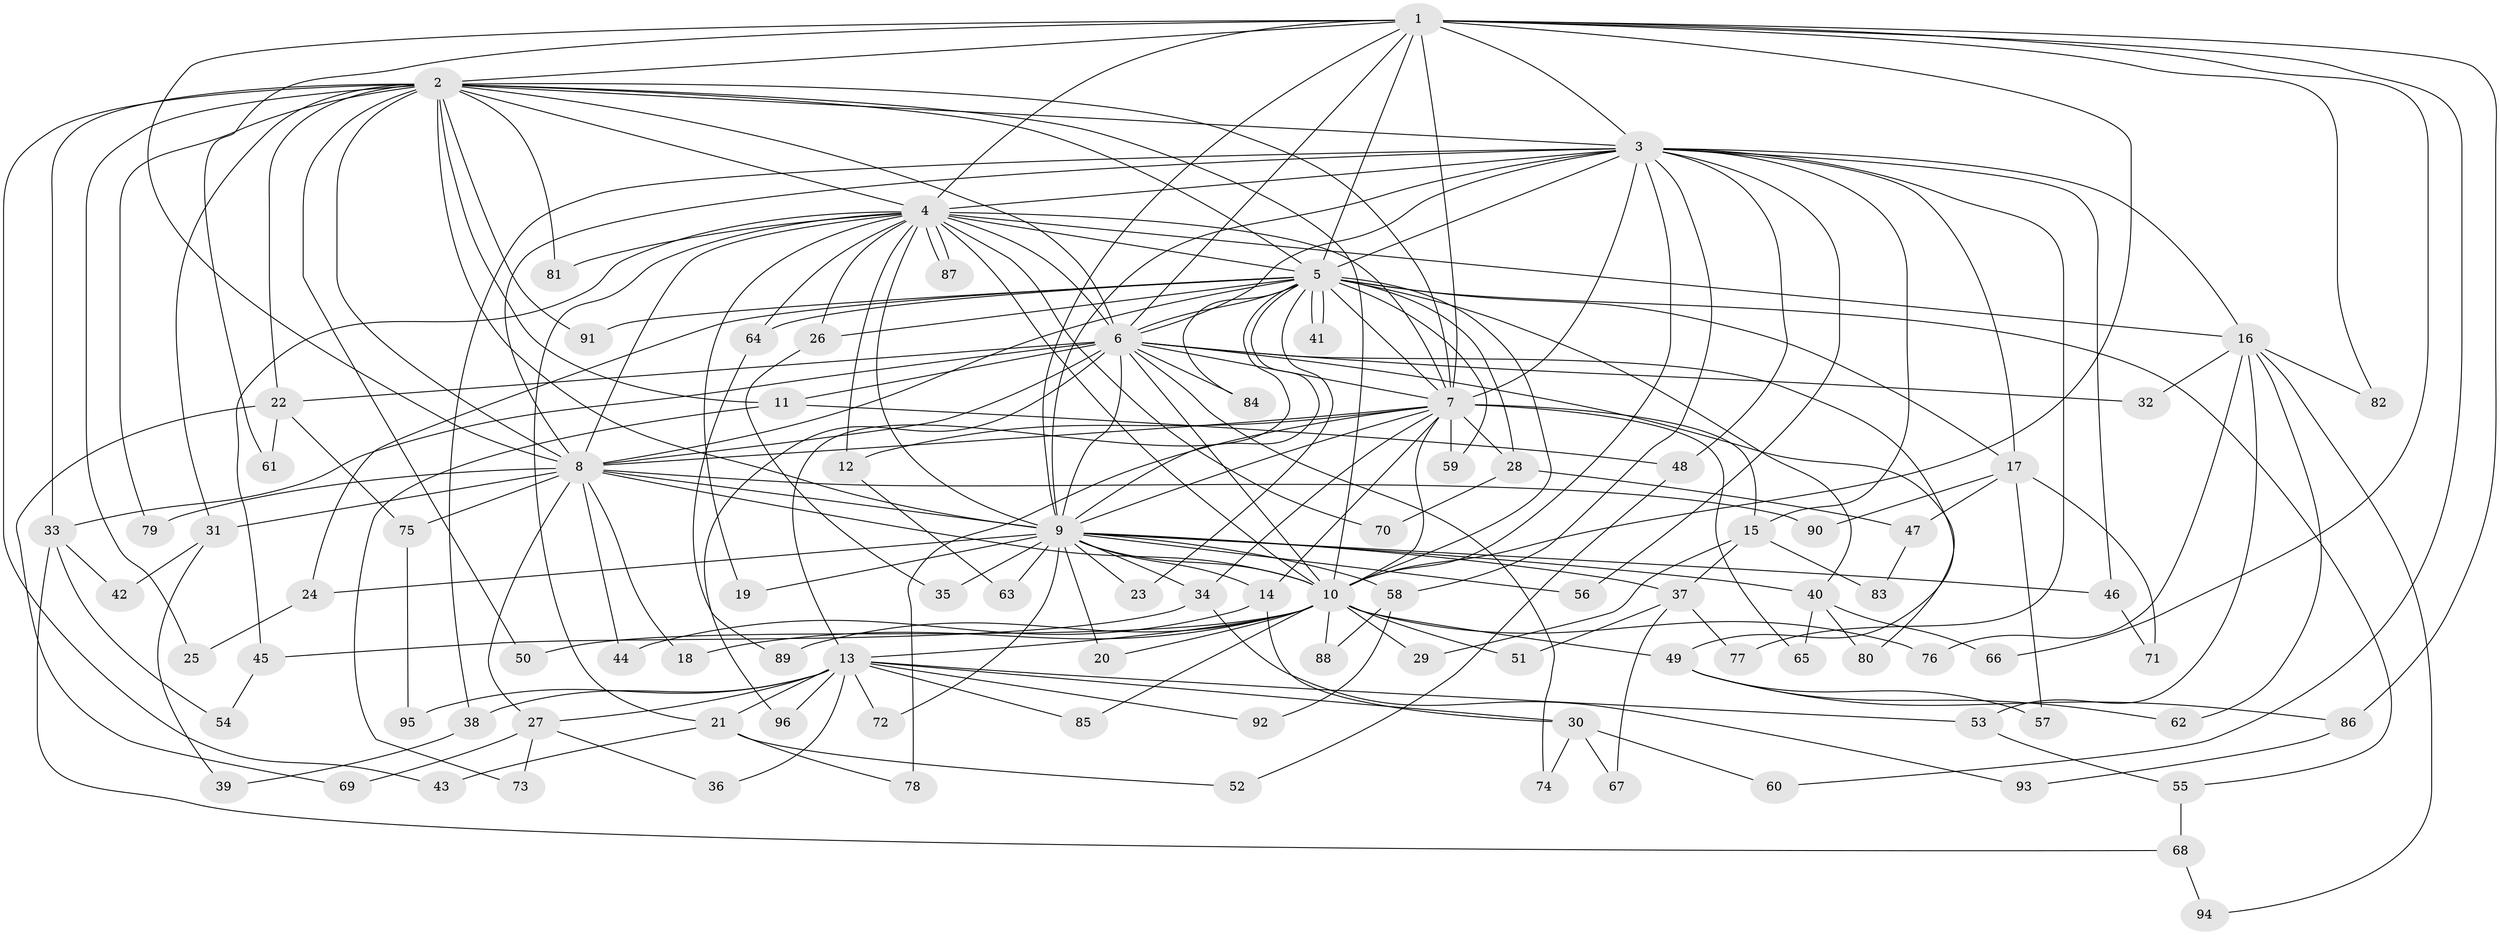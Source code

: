 // coarse degree distribution, {21: 0.020833333333333332, 15: 0.041666666666666664, 13: 0.041666666666666664, 22: 0.020833333333333332, 17: 0.020833333333333332, 4: 0.125, 3: 0.25, 5: 0.020833333333333332, 7: 0.0625, 6: 0.08333333333333333, 2: 0.2708333333333333, 1: 0.041666666666666664}
// Generated by graph-tools (version 1.1) at 2025/49/03/04/25 22:49:19]
// undirected, 96 vertices, 217 edges
graph export_dot {
  node [color=gray90,style=filled];
  1;
  2;
  3;
  4;
  5;
  6;
  7;
  8;
  9;
  10;
  11;
  12;
  13;
  14;
  15;
  16;
  17;
  18;
  19;
  20;
  21;
  22;
  23;
  24;
  25;
  26;
  27;
  28;
  29;
  30;
  31;
  32;
  33;
  34;
  35;
  36;
  37;
  38;
  39;
  40;
  41;
  42;
  43;
  44;
  45;
  46;
  47;
  48;
  49;
  50;
  51;
  52;
  53;
  54;
  55;
  56;
  57;
  58;
  59;
  60;
  61;
  62;
  63;
  64;
  65;
  66;
  67;
  68;
  69;
  70;
  71;
  72;
  73;
  74;
  75;
  76;
  77;
  78;
  79;
  80;
  81;
  82;
  83;
  84;
  85;
  86;
  87;
  88;
  89;
  90;
  91;
  92;
  93;
  94;
  95;
  96;
  1 -- 2;
  1 -- 3;
  1 -- 4;
  1 -- 5;
  1 -- 6;
  1 -- 7;
  1 -- 8;
  1 -- 9;
  1 -- 10;
  1 -- 60;
  1 -- 61;
  1 -- 66;
  1 -- 82;
  1 -- 86;
  2 -- 3;
  2 -- 4;
  2 -- 5;
  2 -- 6;
  2 -- 7;
  2 -- 8;
  2 -- 9;
  2 -- 10;
  2 -- 11;
  2 -- 22;
  2 -- 25;
  2 -- 31;
  2 -- 33;
  2 -- 43;
  2 -- 50;
  2 -- 79;
  2 -- 81;
  2 -- 91;
  3 -- 4;
  3 -- 5;
  3 -- 6;
  3 -- 7;
  3 -- 8;
  3 -- 9;
  3 -- 10;
  3 -- 15;
  3 -- 16;
  3 -- 17;
  3 -- 38;
  3 -- 46;
  3 -- 48;
  3 -- 56;
  3 -- 58;
  3 -- 77;
  4 -- 5;
  4 -- 6;
  4 -- 7;
  4 -- 8;
  4 -- 9;
  4 -- 10;
  4 -- 12;
  4 -- 16;
  4 -- 19;
  4 -- 21;
  4 -- 26;
  4 -- 45;
  4 -- 64;
  4 -- 70;
  4 -- 81;
  4 -- 87;
  4 -- 87;
  5 -- 6;
  5 -- 7;
  5 -- 8;
  5 -- 9;
  5 -- 10;
  5 -- 13;
  5 -- 17;
  5 -- 23;
  5 -- 24;
  5 -- 26;
  5 -- 28;
  5 -- 40;
  5 -- 41;
  5 -- 41;
  5 -- 55;
  5 -- 59;
  5 -- 64;
  5 -- 84;
  5 -- 91;
  6 -- 7;
  6 -- 8;
  6 -- 9;
  6 -- 10;
  6 -- 11;
  6 -- 22;
  6 -- 32;
  6 -- 33;
  6 -- 49;
  6 -- 74;
  6 -- 80;
  6 -- 84;
  6 -- 96;
  7 -- 8;
  7 -- 9;
  7 -- 10;
  7 -- 12;
  7 -- 14;
  7 -- 15;
  7 -- 28;
  7 -- 34;
  7 -- 59;
  7 -- 65;
  7 -- 78;
  8 -- 9;
  8 -- 10;
  8 -- 18;
  8 -- 27;
  8 -- 31;
  8 -- 44;
  8 -- 75;
  8 -- 79;
  8 -- 90;
  9 -- 10;
  9 -- 14;
  9 -- 19;
  9 -- 20;
  9 -- 23;
  9 -- 24;
  9 -- 34;
  9 -- 35;
  9 -- 37;
  9 -- 40;
  9 -- 46;
  9 -- 56;
  9 -- 58;
  9 -- 63;
  9 -- 72;
  10 -- 13;
  10 -- 18;
  10 -- 20;
  10 -- 29;
  10 -- 49;
  10 -- 50;
  10 -- 51;
  10 -- 76;
  10 -- 85;
  10 -- 88;
  10 -- 89;
  11 -- 48;
  11 -- 73;
  12 -- 63;
  13 -- 21;
  13 -- 27;
  13 -- 30;
  13 -- 36;
  13 -- 38;
  13 -- 53;
  13 -- 72;
  13 -- 85;
  13 -- 92;
  13 -- 95;
  13 -- 96;
  14 -- 30;
  14 -- 44;
  15 -- 29;
  15 -- 37;
  15 -- 83;
  16 -- 32;
  16 -- 53;
  16 -- 62;
  16 -- 76;
  16 -- 82;
  16 -- 94;
  17 -- 47;
  17 -- 57;
  17 -- 71;
  17 -- 90;
  21 -- 43;
  21 -- 52;
  21 -- 78;
  22 -- 61;
  22 -- 69;
  22 -- 75;
  24 -- 25;
  26 -- 35;
  27 -- 36;
  27 -- 69;
  27 -- 73;
  28 -- 47;
  28 -- 70;
  30 -- 60;
  30 -- 67;
  30 -- 74;
  31 -- 39;
  31 -- 42;
  33 -- 42;
  33 -- 54;
  33 -- 68;
  34 -- 45;
  34 -- 93;
  37 -- 51;
  37 -- 67;
  37 -- 77;
  38 -- 39;
  40 -- 65;
  40 -- 66;
  40 -- 80;
  45 -- 54;
  46 -- 71;
  47 -- 83;
  48 -- 52;
  49 -- 57;
  49 -- 62;
  49 -- 86;
  53 -- 55;
  55 -- 68;
  58 -- 88;
  58 -- 92;
  64 -- 89;
  68 -- 94;
  75 -- 95;
  86 -- 93;
}
